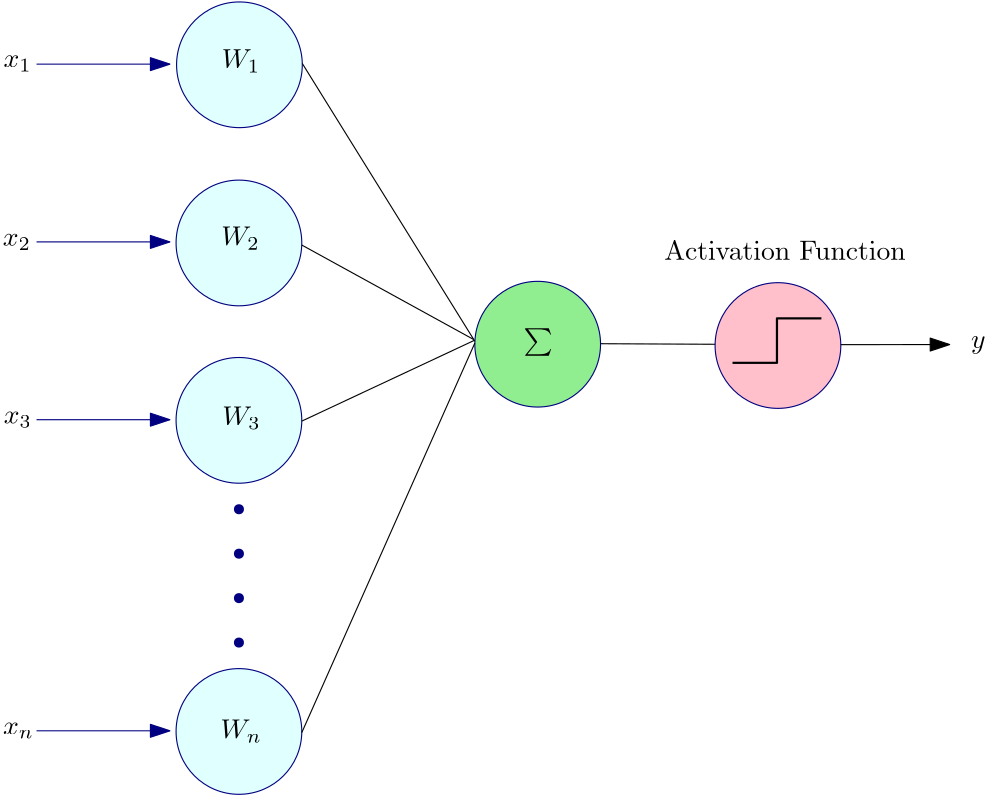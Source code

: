 <?xml version="1.0"?>
<!DOCTYPE ipe SYSTEM "ipe.dtd">
<ipe version="70218" creator="Ipe 7.2.26">
<info created="D:20230321024214" modified="D:20230321141752"/>
<ipestyle name="basic">
<symbol name="arrow/arc(spx)">
<path stroke="sym-stroke" fill="sym-stroke" pen="sym-pen">
0 0 m
-1 0.333 l
-1 -0.333 l
h
</path>
</symbol>
<symbol name="arrow/farc(spx)">
<path stroke="sym-stroke" fill="white" pen="sym-pen">
0 0 m
-1 0.333 l
-1 -0.333 l
h
</path>
</symbol>
<symbol name="arrow/ptarc(spx)">
<path stroke="sym-stroke" fill="sym-stroke" pen="sym-pen">
0 0 m
-1 0.333 l
-0.8 0 l
-1 -0.333 l
h
</path>
</symbol>
<symbol name="arrow/fptarc(spx)">
<path stroke="sym-stroke" fill="white" pen="sym-pen">
0 0 m
-1 0.333 l
-0.8 0 l
-1 -0.333 l
h
</path>
</symbol>
<symbol name="mark/circle(sx)" transformations="translations">
<path fill="sym-stroke">
0.6 0 0 0.6 0 0 e
0.4 0 0 0.4 0 0 e
</path>
</symbol>
<symbol name="mark/disk(sx)" transformations="translations">
<path fill="sym-stroke">
0.6 0 0 0.6 0 0 e
</path>
</symbol>
<symbol name="mark/fdisk(sfx)" transformations="translations">
<group>
<path fill="sym-fill">
0.5 0 0 0.5 0 0 e
</path>
<path fill="sym-stroke" fillrule="eofill">
0.6 0 0 0.6 0 0 e
0.4 0 0 0.4 0 0 e
</path>
</group>
</symbol>
<symbol name="mark/box(sx)" transformations="translations">
<path fill="sym-stroke" fillrule="eofill">
-0.6 -0.6 m
0.6 -0.6 l
0.6 0.6 l
-0.6 0.6 l
h
-0.4 -0.4 m
0.4 -0.4 l
0.4 0.4 l
-0.4 0.4 l
h
</path>
</symbol>
<symbol name="mark/square(sx)" transformations="translations">
<path fill="sym-stroke">
-0.6 -0.6 m
0.6 -0.6 l
0.6 0.6 l
-0.6 0.6 l
h
</path>
</symbol>
<symbol name="mark/fsquare(sfx)" transformations="translations">
<group>
<path fill="sym-fill">
-0.5 -0.5 m
0.5 -0.5 l
0.5 0.5 l
-0.5 0.5 l
h
</path>
<path fill="sym-stroke" fillrule="eofill">
-0.6 -0.6 m
0.6 -0.6 l
0.6 0.6 l
-0.6 0.6 l
h
-0.4 -0.4 m
0.4 -0.4 l
0.4 0.4 l
-0.4 0.4 l
h
</path>
</group>
</symbol>
<symbol name="mark/cross(sx)" transformations="translations">
<group>
<path fill="sym-stroke">
-0.43 -0.57 m
0.57 0.43 l
0.43 0.57 l
-0.57 -0.43 l
h
</path>
<path fill="sym-stroke">
-0.43 0.57 m
0.57 -0.43 l
0.43 -0.57 l
-0.57 0.43 l
h
</path>
</group>
</symbol>
<symbol name="arrow/fnormal(spx)">
<path stroke="sym-stroke" fill="white" pen="sym-pen">
0 0 m
-1 0.333 l
-1 -0.333 l
h
</path>
</symbol>
<symbol name="arrow/pointed(spx)">
<path stroke="sym-stroke" fill="sym-stroke" pen="sym-pen">
0 0 m
-1 0.333 l
-0.8 0 l
-1 -0.333 l
h
</path>
</symbol>
<symbol name="arrow/fpointed(spx)">
<path stroke="sym-stroke" fill="white" pen="sym-pen">
0 0 m
-1 0.333 l
-0.8 0 l
-1 -0.333 l
h
</path>
</symbol>
<symbol name="arrow/linear(spx)">
<path stroke="sym-stroke" pen="sym-pen">
-1 0.333 m
0 0 l
-1 -0.333 l
</path>
</symbol>
<symbol name="arrow/fdouble(spx)">
<path stroke="sym-stroke" fill="white" pen="sym-pen">
0 0 m
-1 0.333 l
-1 -0.333 l
h
-1 0 m
-2 0.333 l
-2 -0.333 l
h
</path>
</symbol>
<symbol name="arrow/double(spx)">
<path stroke="sym-stroke" fill="sym-stroke" pen="sym-pen">
0 0 m
-1 0.333 l
-1 -0.333 l
h
-1 0 m
-2 0.333 l
-2 -0.333 l
h
</path>
</symbol>
<symbol name="arrow/mid-normal(spx)">
<path stroke="sym-stroke" fill="sym-stroke" pen="sym-pen">
0.5 0 m
-0.5 0.333 l
-0.5 -0.333 l
h
</path>
</symbol>
<symbol name="arrow/mid-fnormal(spx)">
<path stroke="sym-stroke" fill="white" pen="sym-pen">
0.5 0 m
-0.5 0.333 l
-0.5 -0.333 l
h
</path>
</symbol>
<symbol name="arrow/mid-pointed(spx)">
<path stroke="sym-stroke" fill="sym-stroke" pen="sym-pen">
0.5 0 m
-0.5 0.333 l
-0.3 0 l
-0.5 -0.333 l
h
</path>
</symbol>
<symbol name="arrow/mid-fpointed(spx)">
<path stroke="sym-stroke" fill="white" pen="sym-pen">
0.5 0 m
-0.5 0.333 l
-0.3 0 l
-0.5 -0.333 l
h
</path>
</symbol>
<symbol name="arrow/mid-double(spx)">
<path stroke="sym-stroke" fill="sym-stroke" pen="sym-pen">
1 0 m
0 0.333 l
0 -0.333 l
h
0 0 m
-1 0.333 l
-1 -0.333 l
h
</path>
</symbol>
<symbol name="arrow/mid-fdouble(spx)">
<path stroke="sym-stroke" fill="white" pen="sym-pen">
1 0 m
0 0.333 l
0 -0.333 l
h
0 0 m
-1 0.333 l
-1 -0.333 l
h
</path>
</symbol>
<anglesize name="22.5 deg" value="22.5"/>
<anglesize name="30 deg" value="30"/>
<anglesize name="45 deg" value="45"/>
<anglesize name="60 deg" value="60"/>
<anglesize name="90 deg" value="90"/>
<arrowsize name="large" value="10"/>
<arrowsize name="small" value="5"/>
<arrowsize name="tiny" value="3"/>
<color name="blue" value="0 0 1"/>
<color name="brown" value="0.647 0.165 0.165"/>
<color name="darkblue" value="0 0 0.545"/>
<color name="darkcyan" value="0 0.545 0.545"/>
<color name="darkgray" value="0.663"/>
<color name="darkgreen" value="0 0.392 0"/>
<color name="darkmagenta" value="0.545 0 0.545"/>
<color name="darkorange" value="1 0.549 0"/>
<color name="darkred" value="0.545 0 0"/>
<color name="gold" value="1 0.843 0"/>
<color name="gray" value="0.745"/>
<color name="green" value="0 1 0"/>
<color name="lightblue" value="0.678 0.847 0.902"/>
<color name="lightcyan" value="0.878 1 1"/>
<color name="lightgray" value="0.827"/>
<color name="lightgreen" value="0.565 0.933 0.565"/>
<color name="lightyellow" value="1 1 0.878"/>
<color name="navy" value="0 0 0.502"/>
<color name="orange" value="1 0.647 0"/>
<color name="pink" value="1 0.753 0.796"/>
<color name="purple" value="0.627 0.125 0.941"/>
<color name="red" value="1 0 0"/>
<color name="seagreen" value="0.18 0.545 0.341"/>
<color name="turquoise" value="0.251 0.878 0.816"/>
<color name="violet" value="0.933 0.51 0.933"/>
<color name="yellow" value="1 1 0"/>
<dashstyle name="dash dot dotted" value="[4 2 1 2 1 2] 0"/>
<dashstyle name="dash dotted" value="[4 2 1 2] 0"/>
<dashstyle name="dashed" value="[4] 0"/>
<dashstyle name="dotted" value="[1 3] 0"/>
<gridsize name="10 pts (~3.5 mm)" value="10"/>
<gridsize name="14 pts (~5 mm)" value="14"/>
<gridsize name="16 pts (~6 mm)" value="16"/>
<gridsize name="20 pts (~7 mm)" value="20"/>
<gridsize name="28 pts (~10 mm)" value="28"/>
<gridsize name="32 pts (~12 mm)" value="32"/>
<gridsize name="4 pts" value="4"/>
<gridsize name="56 pts (~20 mm)" value="56"/>
<gridsize name="8 pts (~3 mm)" value="8"/>
<opacity name="10%" value="0.1"/>
<opacity name="30%" value="0.3"/>
<opacity name="50%" value="0.5"/>
<opacity name="75%" value="0.75"/>
<pen name="fat" value="1.2"/>
<pen name="heavier" value="0.8"/>
<pen name="ultrafat" value="2"/>
<symbolsize name="large" value="5"/>
<symbolsize name="small" value="2"/>
<symbolsize name="tiny" value="1.1"/>
<textsize name="Huge" value="\Huge"/>
<textsize name="LARGE" value="\LARGE"/>
<textsize name="Large" value="\Large"/>
<textsize name="footnote" value="\footnotesize"/>
<textsize name="huge" value="\huge"/>
<textsize name="large" value="\large"/>
<textsize name="script" value="\scriptsize"/>
<textsize name="small" value="\small"/>
<textsize name="tiny" value="\tiny"/>
<textstyle name="center" begin="\begin{center}" end="\end{center}"/>
<textstyle name="item" begin="\begin{itemize}\item{}" end="\end{itemize}"/>
<textstyle name="itemize" begin="\begin{itemize}" end="\end{itemize}"/>
<tiling name="falling" angle="-60" step="4" width="1"/>
<tiling name="rising" angle="30" step="4" width="1"/>
</ipestyle>
<page>
<layer name="alpha"/>
<view layers="alpha" active="alpha"/>
<path layer="alpha" matrix="1 0 0 1 -59.4459 218.751" stroke="navy" fill="lightcyan">
22.6274 0 0 22.6274 160 592 e
</path>
<path matrix="1 0 0 1 -59.629 154.61" stroke="navy" fill="lightcyan">
22.6274 0 0 22.6274 160 592 e
</path>
<path matrix="1 0 0 1 -59.629 90.751" stroke="navy" fill="lightcyan">
22.6274 0 0 22.6274 160 592 e
</path>
<use matrix="1 0 0 1 -59.629 218.751" name="mark/disk(sx)" pos="160 432" size="normal" stroke="navy"/>
<use matrix="1 0 0 1 -59.629 218.751" name="mark/disk(sx)" pos="160 416" size="normal" stroke="navy"/>
<use matrix="1 0 0 1 -59.629 218.751" name="mark/disk(sx)" pos="160 400" size="normal" stroke="navy"/>
<path matrix="1 0 0 1 -59.629 -21.249" stroke="navy" fill="lightcyan">
22.6274 0 0 22.6274 160 592 e
</path>
<use matrix="1 0 0 1 -59.629 218.751" name="mark/disk(sx)" pos="160 384" size="normal" stroke="navy"/>
<path matrix="1 0 0 1 -20.4927 218.989" stroke="navy" fill="blue" arrow="normal/normal">
48 592 m
96 592 l
</path>
<path matrix="1 0 0 1 -20.4928 154.989" stroke="navy" fill="blue" arrow="normal/normal">
48 592 m
96 592 l
</path>
<path matrix="1 0 0 1 -20.4928 90.989" stroke="navy" fill="blue" arrow="normal/normal">
48 592 m
96 592 l
</path>
<path matrix="1 0 0 1 -20.4928 -21.011" stroke="navy" fill="blue" arrow="normal/normal">
48 592 m
96 592 l
</path>
<text matrix="1 0 0 1 -64.3332 217.607" transformations="translations" pos="80 464" stroke="black" type="label" width="10.163" height="4.294" depth="1.49" valign="baseline" style="math">x_3</text>
<text matrix="1 0 0 1 -64.5735 217.676" transformations="translations" pos="80 352" stroke="black" type="label" width="11.117" height="4.294" depth="1.49" valign="baseline" style="math">x_n</text>
<text matrix="1 0 0 1 -64.3904 217.859" transformations="translations" pos="80 592" stroke="black" type="label" width="10.163" height="4.294" depth="1.49" valign="baseline" style="math">x_1</text>
<text matrix="1 0 0 1 -64.6432 217.607" transformations="translations" pos="80 528" stroke="black" type="label" width="10.163" height="4.294" depth="1.49" valign="baseline" style="math">x_2</text>
<text matrix="1 0 0 1 -65.8544 217.469" transformations="translations" pos="160 592" stroke="black" type="label" width="13.879" height="6.812" depth="1.49" valign="baseline" style="math">W_1</text>
<text matrix="1 0 0 1 -66.0375 217.653" transformations="translations" pos="160 528" stroke="black" type="label" width="13.879" height="6.812" depth="1.49" valign="baseline" style="math">W_2</text>
<text matrix="1 0 0 1 -65.6713 216.92" transformations="translations" pos="160 464" stroke="black" type="label" width="13.879" height="6.812" depth="1.49" valign="baseline" style="math">W_3</text>
<text matrix="1 0 0 1 -66.2206 216.188" transformations="translations" pos="160 352" stroke="black" type="label" width="14.832" height="6.812" depth="1.49" valign="baseline" style="math">W_n</text>
<path matrix="1 0 0 1 -0.0751789 118.17" stroke="navy" fill="lightgreen">
22.6274 0 0 22.6274 208 592 e
</path>
<path matrix="1 0 0 1 86.4173 117.689" stroke="navy" fill="pink">
22.6274 0 0 22.6274 208 592 e
</path>
<text matrix="1 0 0 1 -53.2098 163.945" transformations="translations" pos="256 544" stroke="black" type="label" width="10.516" height="7.973" depth="1.99" valign="baseline" size="large" style="math">\sum</text>
<path matrix="1 0 0 1 -59.629 218.751" stroke="black">
182.805 592.489 m
244.949 492.433 l
</path>
<path matrix="1 0 0 1 -59.629 218.751" stroke="black">
182.615 527.117 m
244.551 493.074 l
</path>
<path matrix="1 0 0 1 -59.629 218.751" stroke="black">
182.626 463.726 m
244.723 492.797 l
</path>
<path matrix="1 0 0 1 -59.629 218.751" stroke="black">
182.623 351.579 m
244.93 491.825 l
</path>
<path matrix="1 0 0 1 -59.629 218.751" stroke="black" fill="white">
290.181 491.593 m
331.423 491.389 l
</path>
<text matrix="1 0 0 1 -72.8777 188.239" transformations="translations" pos="326.337 552.319" stroke="black" type="label" width="87.035" height="6.808" depth="0" valign="baseline">Activation Function</text>
<path matrix="1 0 0 1 -59.629 218.751" stroke="black" arrow="normal/normal">
376.671 491.252 m
415.867 491.294 l
</path>
<text matrix="1 0 0 1 -63.169 217.114" transformations="translations" pos="427.108 491.696" stroke="black" type="label" width="5.242" height="4.297" depth="1.93" valign="baseline" style="math">y</text>
<path matrix="1 0 0 1 38.0638 -80.5357" stroke="black" pen="heavier">
240 784 m
256 784 l
256 800 l
272 800 l
</path>
</page>
</ipe>
